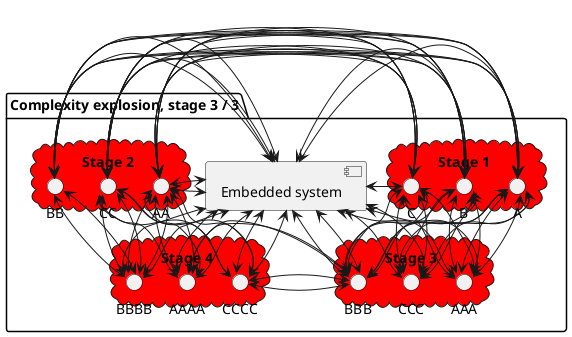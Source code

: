 @startuml

package "Complexity explosion, stage 3 / 3" {

[Embedded system] as ES

cloud "Stage 1" #Red {
    ES <-left-> A
    ES <-left-> B
    ES <-left-> C
}

cloud "Stage 2" #Red {
    ES <-left-> AA
    ES <-left-> BB
    ES <-left-> CC

    A <-left-> AA
    A <-left-> BB
    A <-left-> CC

    B <-left-> AA
    B <-left-> BB
    B <-left-> CC

    C <-left-> AA
    C <-left-> BB
    C <-left-> CC
    ES <-left-> AA
    ES <-left-> BB
    ES <-left-> CC

    A <-left-> AA
    A <-left-> BB
    A <-left-> CC

    B <-left-> AA
    B <-left-> BB
    B <-left-> CC

    C <-left-> AA
    C <-left-> BB
    C <-left-> CC
}

cloud "Stage 3"  #Red {
    ES <-down-> AAA
    ES <-down-> BBB
    ES <-down-> CCC

    A <-down-> AAA
    A <-down-> BBB
    A <-down-> CCC

    B <-down-> AAA
    B <-down-> BBB
    B <-down-> CCC

    C <-down-> AAA
    C <-down-> BBB
    C <-down-> CCC
    ES <-down-> AAA
    ES <-down-> BBB
    ES <-down-> CCC

    A <-down-> AAA
    A <-down-> BBB
    A <-down-> CCC

    B <-down-> AAA
    B <-down-> BBB
    B <-down-> CCC

    C <-down-> AAA
    C <-down-> BBB
    C <-down-> CCC
}

cloud "Stage 4"  #Red {
    ES <-right-> AAAA
    ES <-right-> BBBB
    ES <-right-> CCCC

    AA <-right-> AAAA
    AA <-right-> BBBB
    AA <-right-> CCCC

    BBB <-right-> AAAA
    BB <-right-> BBBB
    BBB <-right-> CCCC

    CC <-right-> AAAA
    CC <-right-> BBBB
    CC <-right-> CCCC
    ES <-right-> AAAA
    ES <-right-> BBBB
    ES <-right-> CCCC

    AA <-right-> AAAA
    AA <-right-> BBBB
    AA <-right-> CCCC

    BBB <-right-> AAAA
    BB <-right-> BBBB
    BBB <-right-> CCCC

    CC <-right-> AAAA
    CC <-right-> BBBB
    CC <-right-> CCCC
}
}


 @enduml
